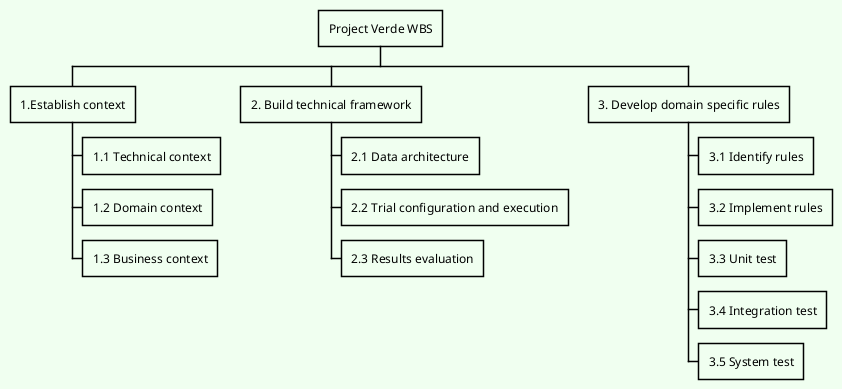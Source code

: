 @startwbs

<style>
wbsDiagram {
    Linecolor black
    BackgroundColor #honeydew
}
</style>
* Project Verde WBS

** 1.Establish context
*** 1.1 Technical context
*** 1.2 Domain context
*** 1.3 Business context

** 2. Build technical framework
*** 2.1 Data architecture
*** 2.2 Trial configuration and execution
*** 2.3 Results evaluation

** 3. Develop domain specific rules
*** 3.1 Identify rules
*** 3.2 Implement rules
*** 3.3 Unit test
*** 3.4 Integration test
*** 3.5 System test

@endwbs